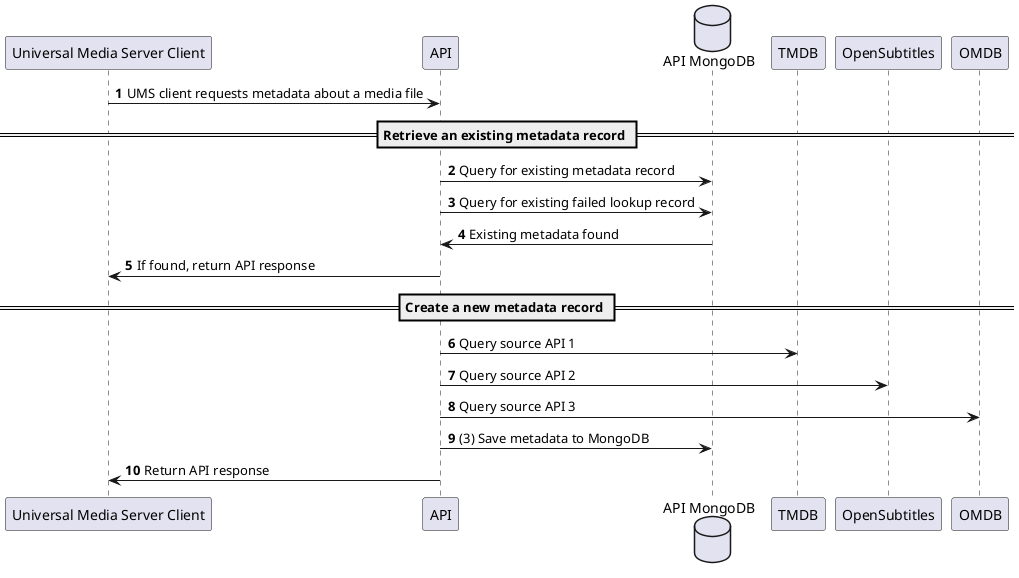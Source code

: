 @startuml
participant "Universal Media Server Client"
participant "API"
database "API MongoDB"
autonumber

"Universal Media Server Client" -> API: UMS client requests metadata about a media file

== Retrieve an existing metadata record ==

API -> "API MongoDB": Query for existing metadata record
API -> "API MongoDB": Query for existing failed lookup record
"API MongoDB" -> API: Existing metadata found
API -> "Universal Media Server Client": If found, return API response

== Create a new metadata record ==

API -> TMDB : Query source API 1
API -> OpenSubtitles : Query source API 2
API -> OMDB : Query source API 3

API -> "API MongoDB": (3) Save metadata to MongoDB

API -> "Universal Media Server Client": Return API response
